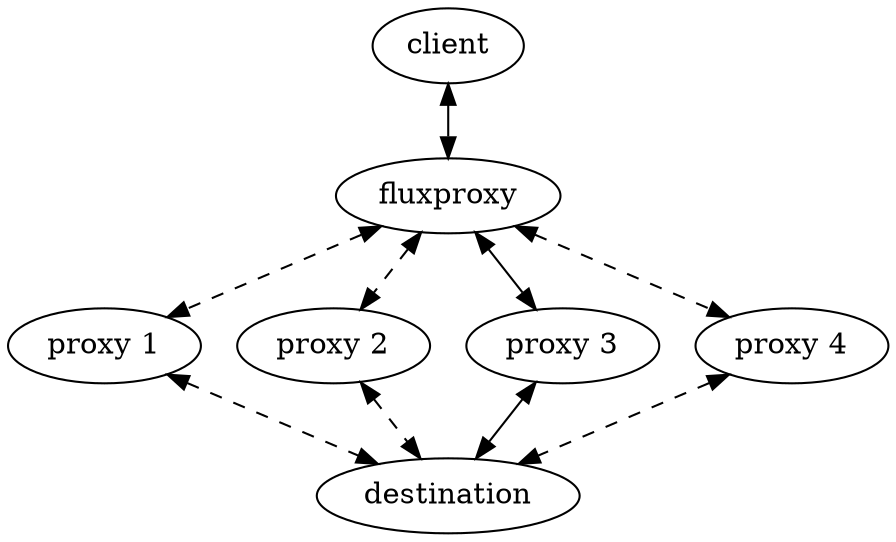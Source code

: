 digraph fluxproxy {
    concentrate=true;
    client -> "fluxproxy";
    "fluxproxy" -> client;

    "fluxproxy" -> "proxy 1" [style=dashed];
    "fluxproxy" -> "proxy 2" [style=dashed];
    "fluxproxy" -> "proxy 3" [style=solid];
    "fluxproxy" -> "proxy 4" [style=dashed];

    "proxy 1" -> "fluxproxy" [style=dashed];
    "proxy 2" -> "fluxproxy" [style=dashed];
    "proxy 3" -> "fluxproxy" [style=solid];
    "proxy 4" -> "fluxproxy" [style=dashed];

    subgraph {

        "proxy 1";
        "proxy 2";
        "proxy 3";
        "proxy 4";

        rank = same; "proxy 1", "proxy 2", "proxy 3", "proxy 4";

    }

    "proxy 3" -> "fluxproxy";

    "proxy 1" -> "destination" [style=dashed];
    "proxy 2" -> "destination" [style=dashed];
    "proxy 3" -> "destination" [style=solid];
    "proxy 4" -> "destination" [style=dashed];

    "destination" -> "proxy 1" [style=dashed];
    "destination" -> "proxy 2" [style=dashed];
    "destination" -> "proxy 3" [style=solid];
    "destination" -> "proxy 4" [style=dashed];

    "destination" -> "proxy 3";
}
